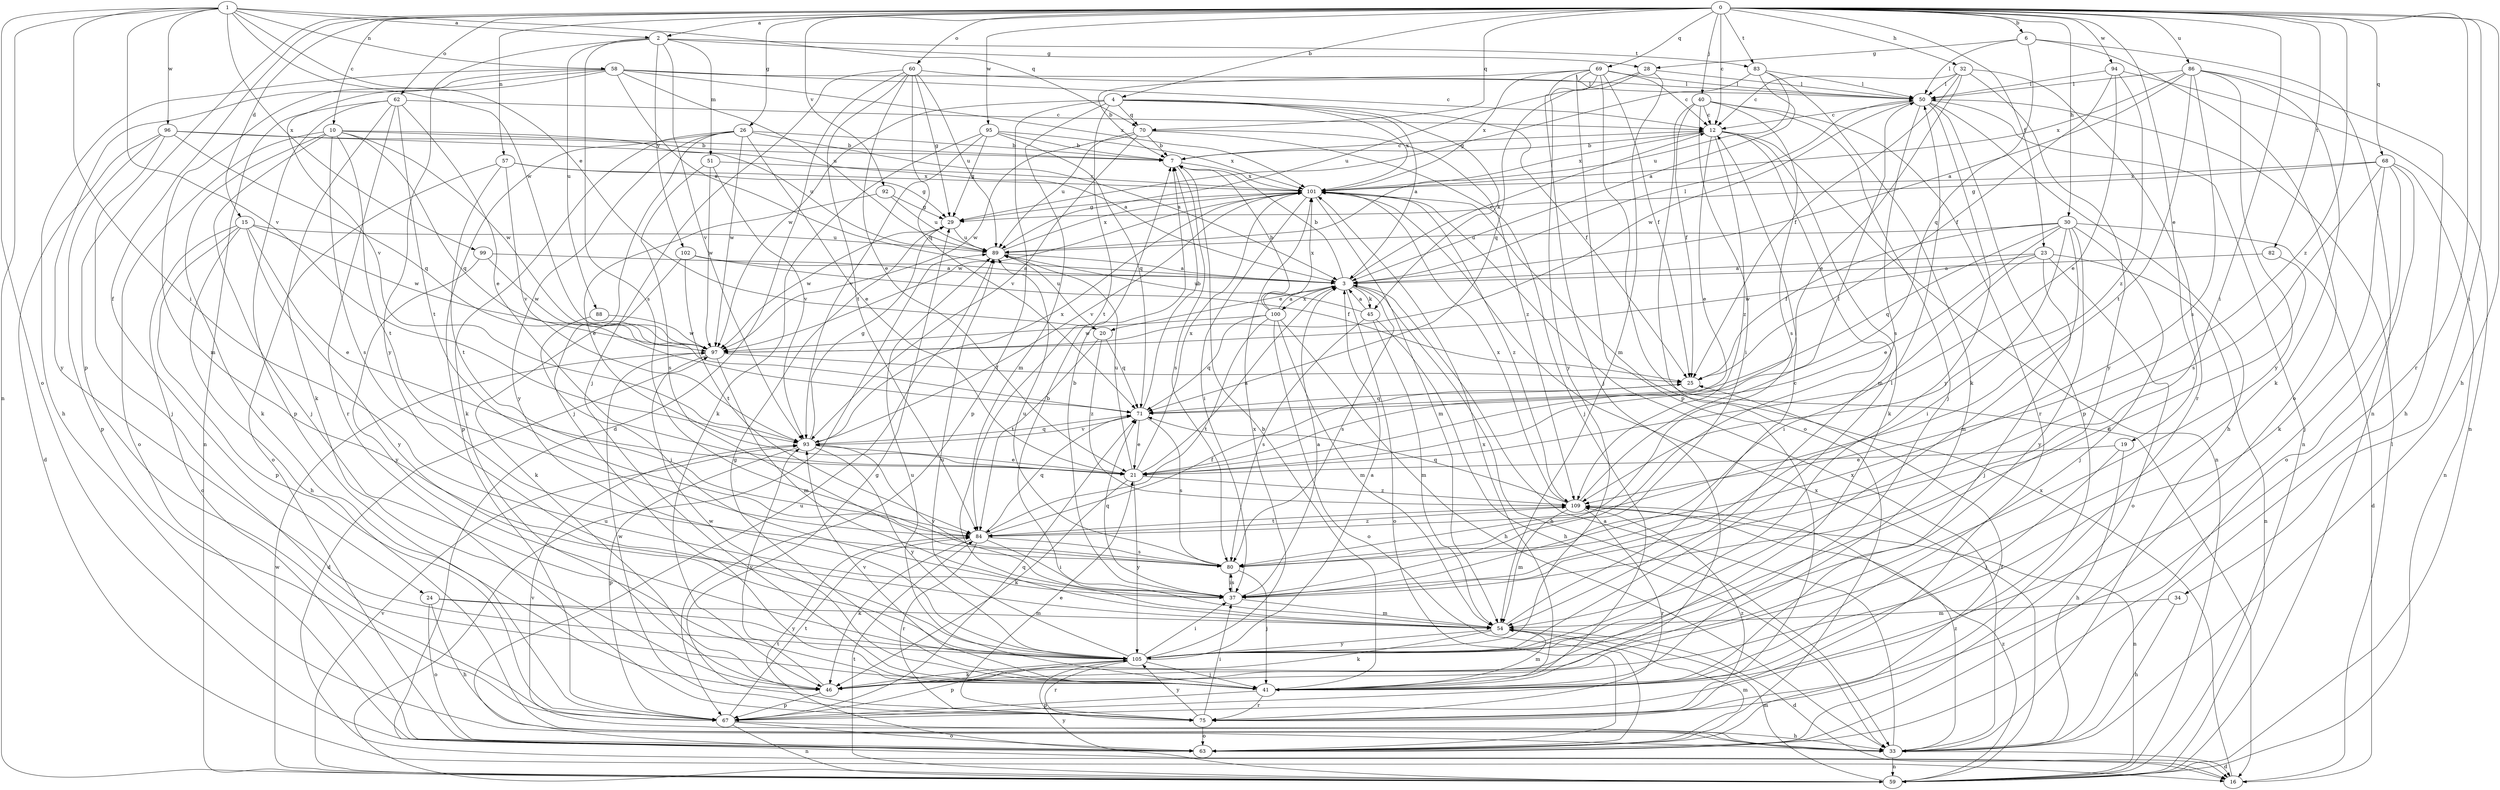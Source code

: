 strict digraph  {
0;
1;
2;
3;
4;
6;
7;
10;
12;
15;
16;
19;
20;
21;
23;
24;
25;
26;
28;
29;
30;
32;
33;
34;
37;
40;
41;
45;
46;
50;
51;
54;
57;
58;
59;
60;
62;
63;
67;
68;
69;
70;
71;
75;
80;
82;
83;
84;
86;
88;
89;
92;
93;
94;
95;
96;
97;
99;
100;
101;
102;
105;
109;
0 -> 2  [label=a];
0 -> 4  [label=b];
0 -> 6  [label=b];
0 -> 10  [label=c];
0 -> 12  [label=c];
0 -> 15  [label=d];
0 -> 19  [label=e];
0 -> 23  [label=f];
0 -> 24  [label=f];
0 -> 26  [label=g];
0 -> 30  [label=h];
0 -> 32  [label=h];
0 -> 33  [label=h];
0 -> 34  [label=i];
0 -> 37  [label=i];
0 -> 40  [label=j];
0 -> 57  [label=n];
0 -> 60  [label=o];
0 -> 62  [label=o];
0 -> 67  [label=p];
0 -> 68  [label=q];
0 -> 69  [label=q];
0 -> 70  [label=q];
0 -> 75  [label=r];
0 -> 82  [label=t];
0 -> 83  [label=t];
0 -> 86  [label=u];
0 -> 92  [label=v];
0 -> 94  [label=w];
0 -> 95  [label=w];
0 -> 109  [label=z];
1 -> 2  [label=a];
1 -> 20  [label=e];
1 -> 37  [label=i];
1 -> 58  [label=n];
1 -> 59  [label=n];
1 -> 63  [label=o];
1 -> 70  [label=q];
1 -> 93  [label=v];
1 -> 96  [label=w];
1 -> 97  [label=w];
1 -> 99  [label=x];
2 -> 28  [label=g];
2 -> 51  [label=m];
2 -> 80  [label=s];
2 -> 83  [label=t];
2 -> 88  [label=u];
2 -> 93  [label=v];
2 -> 102  [label=y];
2 -> 105  [label=y];
3 -> 7  [label=b];
3 -> 12  [label=c];
3 -> 20  [label=e];
3 -> 33  [label=h];
3 -> 45  [label=k];
3 -> 50  [label=l];
3 -> 63  [label=o];
3 -> 80  [label=s];
3 -> 100  [label=x];
4 -> 3  [label=a];
4 -> 25  [label=f];
4 -> 45  [label=k];
4 -> 54  [label=m];
4 -> 67  [label=p];
4 -> 70  [label=q];
4 -> 84  [label=t];
4 -> 97  [label=w];
4 -> 101  [label=x];
6 -> 28  [label=g];
6 -> 50  [label=l];
6 -> 59  [label=n];
6 -> 63  [label=o];
6 -> 71  [label=q];
7 -> 12  [label=c];
7 -> 80  [label=s];
7 -> 101  [label=x];
10 -> 3  [label=a];
10 -> 7  [label=b];
10 -> 41  [label=j];
10 -> 46  [label=k];
10 -> 63  [label=o];
10 -> 71  [label=q];
10 -> 80  [label=s];
10 -> 84  [label=t];
10 -> 97  [label=w];
12 -> 7  [label=b];
12 -> 21  [label=e];
12 -> 46  [label=k];
12 -> 54  [label=m];
12 -> 59  [label=n];
12 -> 101  [label=x];
12 -> 109  [label=z];
15 -> 21  [label=e];
15 -> 33  [label=h];
15 -> 63  [label=o];
15 -> 67  [label=p];
15 -> 89  [label=u];
15 -> 97  [label=w];
15 -> 105  [label=y];
16 -> 50  [label=l];
16 -> 101  [label=x];
19 -> 21  [label=e];
19 -> 33  [label=h];
19 -> 41  [label=j];
20 -> 71  [label=q];
20 -> 84  [label=t];
20 -> 89  [label=u];
20 -> 109  [label=z];
21 -> 3  [label=a];
21 -> 46  [label=k];
21 -> 89  [label=u];
21 -> 101  [label=x];
21 -> 105  [label=y];
21 -> 109  [label=z];
23 -> 3  [label=a];
23 -> 37  [label=i];
23 -> 41  [label=j];
23 -> 59  [label=n];
23 -> 63  [label=o];
23 -> 97  [label=w];
24 -> 33  [label=h];
24 -> 54  [label=m];
24 -> 63  [label=o];
24 -> 105  [label=y];
25 -> 71  [label=q];
26 -> 3  [label=a];
26 -> 7  [label=b];
26 -> 21  [label=e];
26 -> 41  [label=j];
26 -> 46  [label=k];
26 -> 67  [label=p];
26 -> 97  [label=w];
26 -> 105  [label=y];
28 -> 50  [label=l];
28 -> 54  [label=m];
28 -> 71  [label=q];
28 -> 89  [label=u];
29 -> 89  [label=u];
29 -> 97  [label=w];
30 -> 16  [label=d];
30 -> 21  [label=e];
30 -> 25  [label=f];
30 -> 37  [label=i];
30 -> 41  [label=j];
30 -> 54  [label=m];
30 -> 71  [label=q];
30 -> 89  [label=u];
30 -> 105  [label=y];
32 -> 12  [label=c];
32 -> 21  [label=e];
32 -> 25  [label=f];
32 -> 50  [label=l];
32 -> 75  [label=r];
32 -> 105  [label=y];
33 -> 3  [label=a];
33 -> 16  [label=d];
33 -> 59  [label=n];
33 -> 93  [label=v];
33 -> 101  [label=x];
33 -> 109  [label=z];
34 -> 33  [label=h];
34 -> 54  [label=m];
37 -> 3  [label=a];
37 -> 7  [label=b];
37 -> 54  [label=m];
37 -> 71  [label=q];
37 -> 80  [label=s];
37 -> 93  [label=v];
40 -> 12  [label=c];
40 -> 25  [label=f];
40 -> 37  [label=i];
40 -> 41  [label=j];
40 -> 63  [label=o];
40 -> 75  [label=r];
40 -> 80  [label=s];
41 -> 7  [label=b];
41 -> 29  [label=g];
41 -> 54  [label=m];
41 -> 67  [label=p];
41 -> 75  [label=r];
41 -> 89  [label=u];
41 -> 93  [label=v];
41 -> 97  [label=w];
41 -> 101  [label=x];
45 -> 3  [label=a];
45 -> 33  [label=h];
45 -> 54  [label=m];
45 -> 80  [label=s];
45 -> 89  [label=u];
46 -> 67  [label=p];
46 -> 93  [label=v];
50 -> 12  [label=c];
50 -> 33  [label=h];
50 -> 59  [label=n];
50 -> 67  [label=p];
50 -> 80  [label=s];
50 -> 97  [label=w];
50 -> 105  [label=y];
51 -> 80  [label=s];
51 -> 93  [label=v];
51 -> 97  [label=w];
51 -> 101  [label=x];
54 -> 7  [label=b];
54 -> 12  [label=c];
54 -> 16  [label=d];
54 -> 46  [label=k];
54 -> 105  [label=y];
57 -> 29  [label=g];
57 -> 63  [label=o];
57 -> 84  [label=t];
57 -> 93  [label=v];
57 -> 101  [label=x];
58 -> 3  [label=a];
58 -> 12  [label=c];
58 -> 33  [label=h];
58 -> 50  [label=l];
58 -> 54  [label=m];
58 -> 89  [label=u];
58 -> 93  [label=v];
58 -> 101  [label=x];
58 -> 105  [label=y];
59 -> 54  [label=m];
59 -> 84  [label=t];
59 -> 89  [label=u];
59 -> 93  [label=v];
59 -> 97  [label=w];
59 -> 101  [label=x];
59 -> 105  [label=y];
59 -> 109  [label=z];
60 -> 16  [label=d];
60 -> 21  [label=e];
60 -> 29  [label=g];
60 -> 41  [label=j];
60 -> 50  [label=l];
60 -> 71  [label=q];
60 -> 84  [label=t];
60 -> 89  [label=u];
62 -> 12  [label=c];
62 -> 21  [label=e];
62 -> 46  [label=k];
62 -> 59  [label=n];
62 -> 67  [label=p];
62 -> 75  [label=r];
62 -> 84  [label=t];
63 -> 25  [label=f];
63 -> 54  [label=m];
63 -> 84  [label=t];
63 -> 89  [label=u];
67 -> 33  [label=h];
67 -> 59  [label=n];
67 -> 63  [label=o];
67 -> 71  [label=q];
67 -> 84  [label=t];
68 -> 29  [label=g];
68 -> 41  [label=j];
68 -> 46  [label=k];
68 -> 59  [label=n];
68 -> 63  [label=o];
68 -> 80  [label=s];
68 -> 101  [label=x];
69 -> 7  [label=b];
69 -> 12  [label=c];
69 -> 16  [label=d];
69 -> 25  [label=f];
69 -> 41  [label=j];
69 -> 50  [label=l];
69 -> 67  [label=p];
69 -> 101  [label=x];
69 -> 105  [label=y];
70 -> 7  [label=b];
70 -> 41  [label=j];
70 -> 89  [label=u];
70 -> 93  [label=v];
70 -> 97  [label=w];
70 -> 109  [label=z];
71 -> 7  [label=b];
71 -> 21  [label=e];
71 -> 80  [label=s];
71 -> 93  [label=v];
75 -> 21  [label=e];
75 -> 29  [label=g];
75 -> 37  [label=i];
75 -> 63  [label=o];
75 -> 97  [label=w];
75 -> 105  [label=y];
75 -> 109  [label=z];
80 -> 37  [label=i];
80 -> 41  [label=j];
80 -> 89  [label=u];
82 -> 3  [label=a];
82 -> 37  [label=i];
83 -> 3  [label=a];
83 -> 29  [label=g];
83 -> 46  [label=k];
83 -> 50  [label=l];
83 -> 89  [label=u];
84 -> 25  [label=f];
84 -> 37  [label=i];
84 -> 46  [label=k];
84 -> 71  [label=q];
84 -> 75  [label=r];
84 -> 80  [label=s];
84 -> 109  [label=z];
86 -> 3  [label=a];
86 -> 33  [label=h];
86 -> 46  [label=k];
86 -> 50  [label=l];
86 -> 80  [label=s];
86 -> 84  [label=t];
86 -> 101  [label=x];
86 -> 105  [label=y];
88 -> 37  [label=i];
88 -> 97  [label=w];
89 -> 3  [label=a];
89 -> 101  [label=x];
92 -> 21  [label=e];
92 -> 29  [label=g];
92 -> 89  [label=u];
93 -> 21  [label=e];
93 -> 29  [label=g];
93 -> 67  [label=p];
93 -> 71  [label=q];
93 -> 101  [label=x];
93 -> 105  [label=y];
94 -> 21  [label=e];
94 -> 25  [label=f];
94 -> 50  [label=l];
94 -> 59  [label=n];
94 -> 109  [label=z];
95 -> 7  [label=b];
95 -> 29  [label=g];
95 -> 46  [label=k];
95 -> 71  [label=q];
95 -> 93  [label=v];
95 -> 101  [label=x];
96 -> 7  [label=b];
96 -> 16  [label=d];
96 -> 41  [label=j];
96 -> 67  [label=p];
96 -> 71  [label=q];
96 -> 89  [label=u];
97 -> 16  [label=d];
97 -> 25  [label=f];
97 -> 54  [label=m];
99 -> 3  [label=a];
99 -> 97  [label=w];
99 -> 105  [label=y];
100 -> 3  [label=a];
100 -> 7  [label=b];
100 -> 33  [label=h];
100 -> 54  [label=m];
100 -> 63  [label=o];
100 -> 71  [label=q];
100 -> 84  [label=t];
100 -> 97  [label=w];
100 -> 101  [label=x];
101 -> 29  [label=g];
101 -> 37  [label=i];
101 -> 54  [label=m];
101 -> 93  [label=v];
101 -> 97  [label=w];
101 -> 109  [label=z];
102 -> 3  [label=a];
102 -> 25  [label=f];
102 -> 46  [label=k];
102 -> 84  [label=t];
105 -> 3  [label=a];
105 -> 37  [label=i];
105 -> 41  [label=j];
105 -> 46  [label=k];
105 -> 50  [label=l];
105 -> 67  [label=p];
105 -> 75  [label=r];
105 -> 89  [label=u];
105 -> 101  [label=x];
109 -> 50  [label=l];
109 -> 54  [label=m];
109 -> 59  [label=n];
109 -> 71  [label=q];
109 -> 75  [label=r];
109 -> 84  [label=t];
109 -> 101  [label=x];
}
